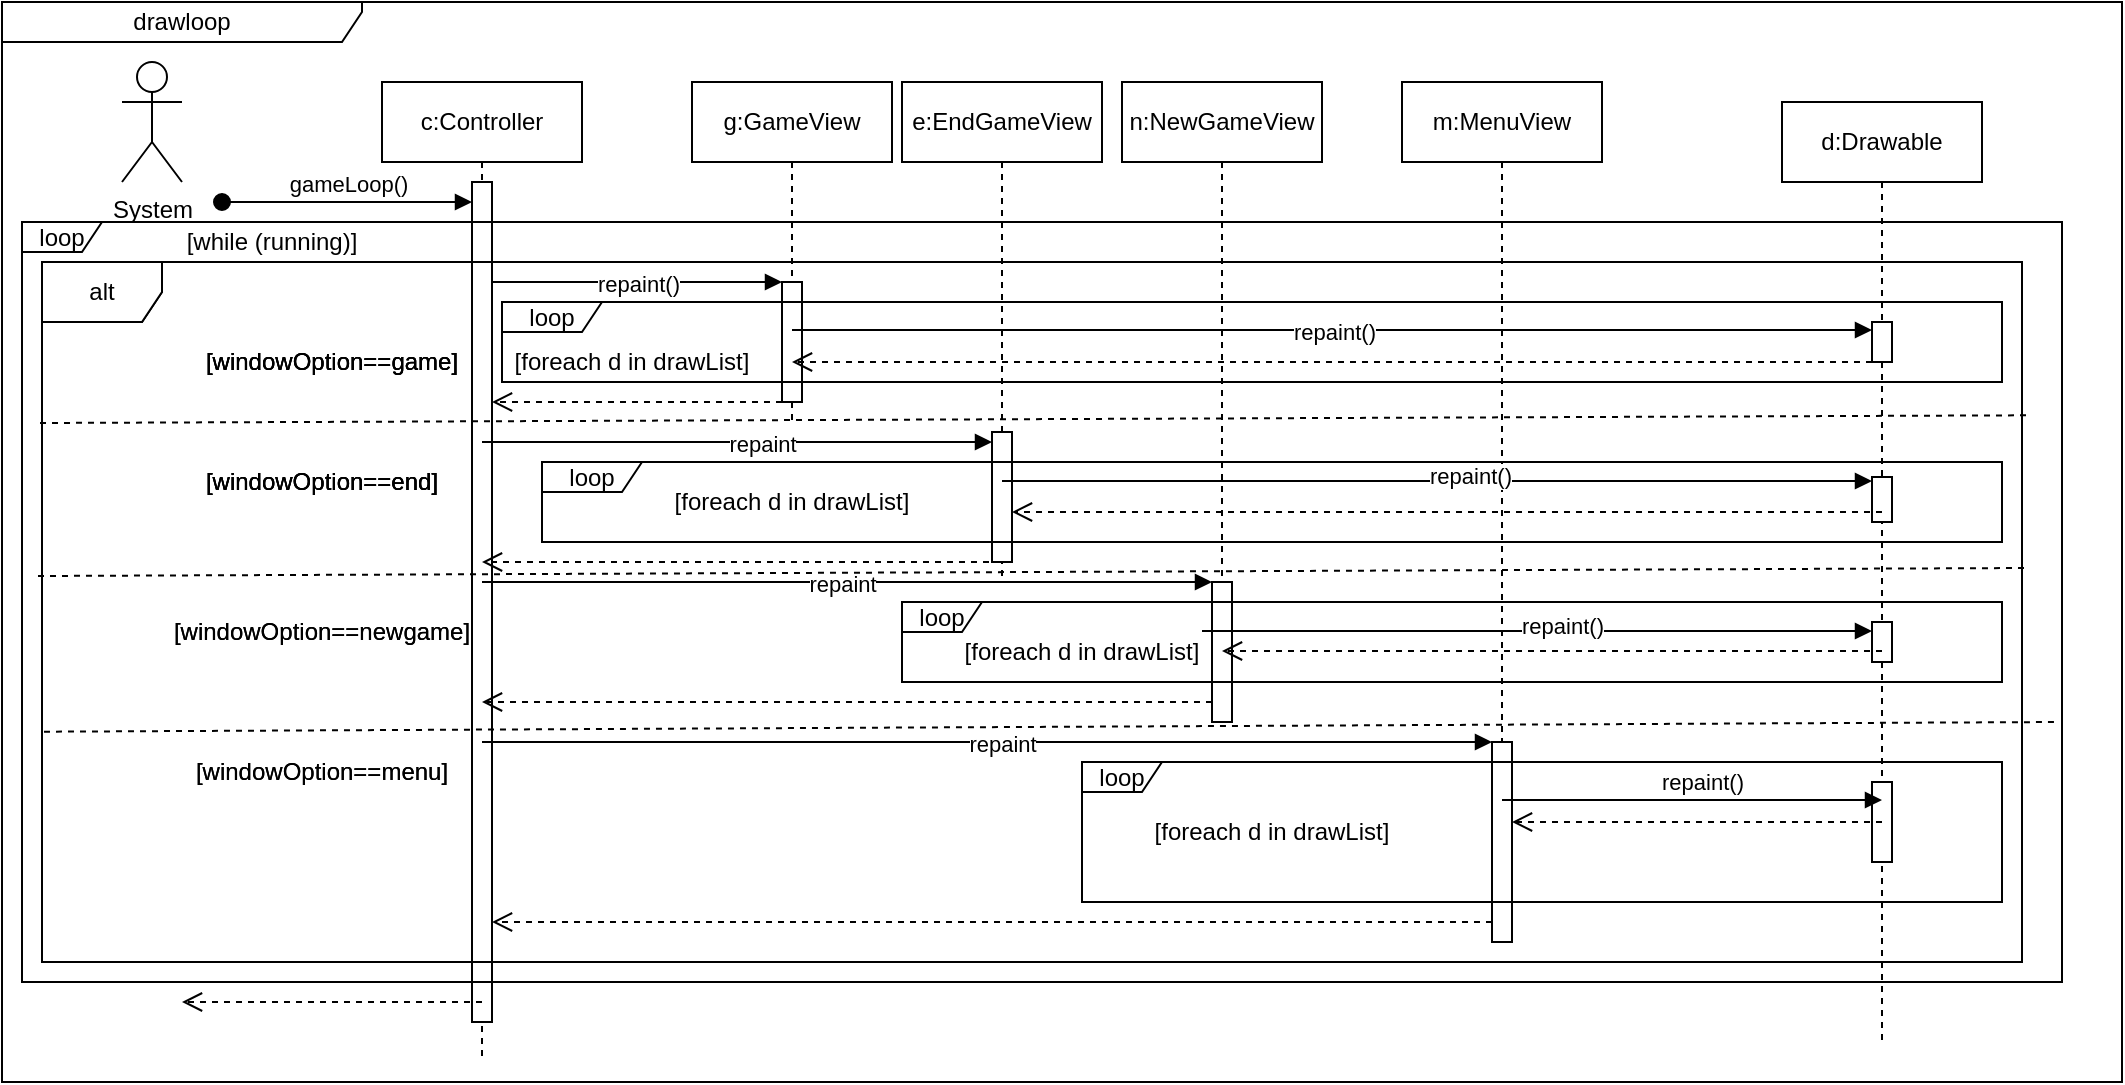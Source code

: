 <mxfile version="21.3.2" type="device">
  <diagram name="Page-1" id="2YBvvXClWsGukQMizWep">
    <mxGraphModel dx="2085" dy="684" grid="1" gridSize="10" guides="1" tooltips="1" connect="1" arrows="1" fold="1" page="1" pageScale="1" pageWidth="850" pageHeight="1100" math="0" shadow="0">
      <root>
        <mxCell id="0" />
        <mxCell id="1" parent="0" />
        <mxCell id="aM9ryv3xv72pqoxQDRHE-1" value="c:Controller" style="shape=umlLifeline;perimeter=lifelinePerimeter;whiteSpace=wrap;html=1;container=0;dropTarget=0;collapsible=0;recursiveResize=0;outlineConnect=0;portConstraint=eastwest;newEdgeStyle={&quot;edgeStyle&quot;:&quot;elbowEdgeStyle&quot;,&quot;elbow&quot;:&quot;vertical&quot;,&quot;curved&quot;:0,&quot;rounded&quot;:0};" parent="1" vertex="1">
          <mxGeometry x="100" y="40" width="100" height="490" as="geometry" />
        </mxCell>
        <mxCell id="aM9ryv3xv72pqoxQDRHE-2" value="" style="html=1;points=[];perimeter=orthogonalPerimeter;outlineConnect=0;targetShapes=umlLifeline;portConstraint=eastwest;newEdgeStyle={&quot;edgeStyle&quot;:&quot;elbowEdgeStyle&quot;,&quot;elbow&quot;:&quot;vertical&quot;,&quot;curved&quot;:0,&quot;rounded&quot;:0};" parent="aM9ryv3xv72pqoxQDRHE-1" vertex="1">
          <mxGeometry x="45" y="50" width="10" height="420" as="geometry" />
        </mxCell>
        <mxCell id="aM9ryv3xv72pqoxQDRHE-3" value="gameLoop()" style="html=1;verticalAlign=bottom;startArrow=oval;endArrow=block;startSize=8;edgeStyle=elbowEdgeStyle;elbow=vertical;curved=0;rounded=0;" parent="aM9ryv3xv72pqoxQDRHE-1" target="aM9ryv3xv72pqoxQDRHE-2" edge="1">
          <mxGeometry relative="1" as="geometry">
            <mxPoint x="-80" y="60" as="sourcePoint" />
            <Array as="points">
              <mxPoint x="-17" y="60" />
            </Array>
          </mxGeometry>
        </mxCell>
        <mxCell id="aM9ryv3xv72pqoxQDRHE-5" value="g:GameView" style="shape=umlLifeline;perimeter=lifelinePerimeter;whiteSpace=wrap;html=1;container=0;dropTarget=0;collapsible=0;recursiveResize=0;outlineConnect=0;portConstraint=eastwest;newEdgeStyle={&quot;edgeStyle&quot;:&quot;elbowEdgeStyle&quot;,&quot;elbow&quot;:&quot;vertical&quot;,&quot;curved&quot;:0,&quot;rounded&quot;:0};" parent="1" vertex="1">
          <mxGeometry x="255" y="40" width="100" height="170" as="geometry" />
        </mxCell>
        <mxCell id="aM9ryv3xv72pqoxQDRHE-6" value="" style="html=1;points=[];perimeter=orthogonalPerimeter;outlineConnect=0;targetShapes=umlLifeline;portConstraint=eastwest;newEdgeStyle={&quot;edgeStyle&quot;:&quot;elbowEdgeStyle&quot;,&quot;elbow&quot;:&quot;vertical&quot;,&quot;curved&quot;:0,&quot;rounded&quot;:0};" parent="aM9ryv3xv72pqoxQDRHE-5" vertex="1">
          <mxGeometry x="45" y="100" width="10" height="60" as="geometry" />
        </mxCell>
        <mxCell id="aM9ryv3xv72pqoxQDRHE-7" value="repaint()" style="html=1;verticalAlign=bottom;endArrow=block;edgeStyle=elbowEdgeStyle;elbow=vertical;curved=0;rounded=0;" parent="1" source="aM9ryv3xv72pqoxQDRHE-2" target="aM9ryv3xv72pqoxQDRHE-6" edge="1">
          <mxGeometry y="-10" relative="1" as="geometry">
            <mxPoint x="195" y="130" as="sourcePoint" />
            <Array as="points">
              <mxPoint x="200" y="140" />
              <mxPoint x="230" y="160" />
              <mxPoint x="190" y="130" />
            </Array>
            <mxPoint as="offset" />
          </mxGeometry>
        </mxCell>
        <mxCell id="aM9ryv3xv72pqoxQDRHE-8" value="" style="html=1;verticalAlign=bottom;endArrow=open;dashed=1;endSize=8;edgeStyle=elbowEdgeStyle;elbow=vertical;curved=0;rounded=0;" parent="1" source="aM9ryv3xv72pqoxQDRHE-6" target="aM9ryv3xv72pqoxQDRHE-2" edge="1">
          <mxGeometry relative="1" as="geometry">
            <mxPoint x="195" y="205" as="targetPoint" />
            <Array as="points">
              <mxPoint x="190" y="200" />
              <mxPoint x="210" y="190" />
              <mxPoint x="180" y="180" />
            </Array>
          </mxGeometry>
        </mxCell>
        <mxCell id="RtVYyTiSSM95ih-wjU4m-2" value="drawloop" style="shape=umlFrame;whiteSpace=wrap;html=1;pointerEvents=0;width=180;height=20;" parent="1" vertex="1">
          <mxGeometry x="-90" width="1060" height="540" as="geometry" />
        </mxCell>
        <mxCell id="RtVYyTiSSM95ih-wjU4m-4" value="[windowOption==game]" style="text;html=1;strokeColor=none;fillColor=none;align=center;verticalAlign=middle;whiteSpace=wrap;rounded=0;" parent="1" vertex="1">
          <mxGeometry x="50" y="165" width="50" height="30" as="geometry" />
        </mxCell>
        <mxCell id="RtVYyTiSSM95ih-wjU4m-5" value="e:EndGameView" style="shape=umlLifeline;perimeter=lifelinePerimeter;whiteSpace=wrap;html=1;container=0;dropTarget=0;collapsible=0;recursiveResize=0;outlineConnect=0;portConstraint=eastwest;newEdgeStyle={&quot;edgeStyle&quot;:&quot;elbowEdgeStyle&quot;,&quot;elbow&quot;:&quot;vertical&quot;,&quot;curved&quot;:0,&quot;rounded&quot;:0};" parent="1" vertex="1">
          <mxGeometry x="360" y="40" width="100" height="250" as="geometry" />
        </mxCell>
        <mxCell id="RtVYyTiSSM95ih-wjU4m-6" value="" style="html=1;points=[];perimeter=orthogonalPerimeter;outlineConnect=0;targetShapes=umlLifeline;portConstraint=eastwest;newEdgeStyle={&quot;edgeStyle&quot;:&quot;elbowEdgeStyle&quot;,&quot;elbow&quot;:&quot;vertical&quot;,&quot;curved&quot;:0,&quot;rounded&quot;:0};" parent="RtVYyTiSSM95ih-wjU4m-5" vertex="1">
          <mxGeometry x="45" y="175" width="10" height="65" as="geometry" />
        </mxCell>
        <mxCell id="RtVYyTiSSM95ih-wjU4m-7" value="repaint" style="html=1;verticalAlign=bottom;endArrow=block;edgeStyle=elbowEdgeStyle;elbow=vertical;curved=0;rounded=0;" parent="1" target="RtVYyTiSSM95ih-wjU4m-6" edge="1">
          <mxGeometry x="0.098" y="-10" relative="1" as="geometry">
            <mxPoint x="150" y="220" as="sourcePoint" />
            <Array as="points">
              <mxPoint x="220" y="220" />
              <mxPoint x="370" y="230" />
              <mxPoint x="330" y="220" />
              <mxPoint x="225" y="214.5" />
              <mxPoint x="185" y="184.5" />
            </Array>
            <mxPoint x="280" y="214.5" as="targetPoint" />
            <mxPoint as="offset" />
          </mxGeometry>
        </mxCell>
        <mxCell id="RtVYyTiSSM95ih-wjU4m-8" value="" style="html=1;verticalAlign=bottom;endArrow=open;dashed=1;endSize=8;edgeStyle=elbowEdgeStyle;elbow=vertical;curved=0;rounded=0;" parent="1" source="RtVYyTiSSM95ih-wjU4m-5" edge="1">
          <mxGeometry relative="1" as="geometry">
            <mxPoint x="150" y="280" as="targetPoint" />
            <Array as="points">
              <mxPoint x="260" y="280" />
              <mxPoint x="230" y="280" />
              <mxPoint x="270" y="270" />
              <mxPoint x="175" y="240" />
            </Array>
            <mxPoint x="280" y="240" as="sourcePoint" />
          </mxGeometry>
        </mxCell>
        <mxCell id="RtVYyTiSSM95ih-wjU4m-9" value="[windowOption==end]" style="text;html=1;strokeColor=none;fillColor=none;align=center;verticalAlign=middle;whiteSpace=wrap;rounded=0;" parent="1" vertex="1">
          <mxGeometry x="40" y="225" width="60" height="30" as="geometry" />
        </mxCell>
        <mxCell id="RtVYyTiSSM95ih-wjU4m-11" value="n:NewGameView" style="shape=umlLifeline;perimeter=lifelinePerimeter;whiteSpace=wrap;html=1;container=0;dropTarget=0;collapsible=0;recursiveResize=0;outlineConnect=0;portConstraint=eastwest;newEdgeStyle={&quot;edgeStyle&quot;:&quot;elbowEdgeStyle&quot;,&quot;elbow&quot;:&quot;vertical&quot;,&quot;curved&quot;:0,&quot;rounded&quot;:0};" parent="1" vertex="1">
          <mxGeometry x="470" y="40" width="100" height="320" as="geometry" />
        </mxCell>
        <mxCell id="RtVYyTiSSM95ih-wjU4m-12" value="" style="html=1;points=[];perimeter=orthogonalPerimeter;outlineConnect=0;targetShapes=umlLifeline;portConstraint=eastwest;newEdgeStyle={&quot;edgeStyle&quot;:&quot;elbowEdgeStyle&quot;,&quot;elbow&quot;:&quot;vertical&quot;,&quot;curved&quot;:0,&quot;rounded&quot;:0};" parent="RtVYyTiSSM95ih-wjU4m-11" vertex="1">
          <mxGeometry x="45" y="250" width="10" height="70" as="geometry" />
        </mxCell>
        <mxCell id="RtVYyTiSSM95ih-wjU4m-13" value="repaint" style="html=1;verticalAlign=bottom;endArrow=block;edgeStyle=elbowEdgeStyle;elbow=vertical;curved=0;rounded=0;" parent="1" target="RtVYyTiSSM95ih-wjU4m-12" edge="1">
          <mxGeometry x="-0.014" y="-10" relative="1" as="geometry">
            <mxPoint x="150" y="290" as="sourcePoint" />
            <Array as="points">
              <mxPoint x="470" y="290" />
              <mxPoint x="310" y="310" />
              <mxPoint x="350" y="300" />
              <mxPoint x="330" y="290" />
              <mxPoint x="225" y="284.5" />
              <mxPoint x="185" y="254.5" />
            </Array>
            <mxPoint x="405" y="290" as="targetPoint" />
            <mxPoint as="offset" />
          </mxGeometry>
        </mxCell>
        <mxCell id="RtVYyTiSSM95ih-wjU4m-14" value="" style="html=1;verticalAlign=bottom;endArrow=open;dashed=1;endSize=8;edgeStyle=elbowEdgeStyle;elbow=vertical;curved=0;rounded=0;" parent="1" source="RtVYyTiSSM95ih-wjU4m-12" edge="1">
          <mxGeometry relative="1" as="geometry">
            <mxPoint x="150" y="350" as="targetPoint" />
            <Array as="points">
              <mxPoint x="310" y="350" />
              <mxPoint x="330" y="320" />
              <mxPoint x="350" y="330" />
              <mxPoint x="175" y="310" />
            </Array>
            <mxPoint x="410" y="310" as="sourcePoint" />
          </mxGeometry>
        </mxCell>
        <mxCell id="RtVYyTiSSM95ih-wjU4m-15" value="[windowOption==newgame]" style="text;html=1;strokeColor=none;fillColor=none;align=center;verticalAlign=middle;whiteSpace=wrap;rounded=0;" parent="1" vertex="1">
          <mxGeometry x="40" y="300" width="60" height="30" as="geometry" />
        </mxCell>
        <mxCell id="RtVYyTiSSM95ih-wjU4m-18" value="m:MenuView" style="shape=umlLifeline;perimeter=lifelinePerimeter;whiteSpace=wrap;html=1;container=0;dropTarget=0;collapsible=0;recursiveResize=0;outlineConnect=0;portConstraint=eastwest;newEdgeStyle={&quot;edgeStyle&quot;:&quot;elbowEdgeStyle&quot;,&quot;elbow&quot;:&quot;vertical&quot;,&quot;curved&quot;:0,&quot;rounded&quot;:0};" parent="1" vertex="1">
          <mxGeometry x="610" y="40" width="100" height="430" as="geometry" />
        </mxCell>
        <mxCell id="RtVYyTiSSM95ih-wjU4m-19" value="" style="html=1;points=[];perimeter=orthogonalPerimeter;outlineConnect=0;targetShapes=umlLifeline;portConstraint=eastwest;newEdgeStyle={&quot;edgeStyle&quot;:&quot;elbowEdgeStyle&quot;,&quot;elbow&quot;:&quot;vertical&quot;,&quot;curved&quot;:0,&quot;rounded&quot;:0};" parent="RtVYyTiSSM95ih-wjU4m-18" vertex="1">
          <mxGeometry x="45" y="330" width="10" height="100" as="geometry" />
        </mxCell>
        <mxCell id="RtVYyTiSSM95ih-wjU4m-21" value="repaint" style="html=1;verticalAlign=bottom;endArrow=block;edgeStyle=elbowEdgeStyle;elbow=vertical;curved=0;rounded=0;" parent="1" target="RtVYyTiSSM95ih-wjU4m-19" edge="1">
          <mxGeometry x="0.03" y="-10" relative="1" as="geometry">
            <mxPoint x="150" y="370" as="sourcePoint" />
            <Array as="points">
              <mxPoint x="440" y="370" />
              <mxPoint x="470" y="370" />
              <mxPoint x="480" y="390" />
              <mxPoint x="330" y="370" />
              <mxPoint x="225" y="364.5" />
              <mxPoint x="185" y="334.5" />
            </Array>
            <mxPoint x="515" y="370" as="targetPoint" />
            <mxPoint as="offset" />
          </mxGeometry>
        </mxCell>
        <mxCell id="RtVYyTiSSM95ih-wjU4m-22" value="" style="html=1;verticalAlign=bottom;endArrow=open;dashed=1;endSize=8;edgeStyle=elbowEdgeStyle;elbow=vertical;curved=0;rounded=0;" parent="1" source="RtVYyTiSSM95ih-wjU4m-19" target="aM9ryv3xv72pqoxQDRHE-2" edge="1">
          <mxGeometry relative="1" as="geometry">
            <mxPoint x="150" y="400" as="targetPoint" />
            <Array as="points">
              <mxPoint x="460" y="460" />
              <mxPoint x="390" y="420" />
              <mxPoint x="360" y="400" />
              <mxPoint x="550" y="400" />
              <mxPoint x="175" y="390" />
            </Array>
            <mxPoint x="515" y="390" as="sourcePoint" />
          </mxGeometry>
        </mxCell>
        <mxCell id="RtVYyTiSSM95ih-wjU4m-24" value="[windowOption==menu]" style="text;html=1;strokeColor=none;fillColor=none;align=center;verticalAlign=middle;whiteSpace=wrap;rounded=0;" parent="1" vertex="1">
          <mxGeometry x="40" y="370" width="60" height="30" as="geometry" />
        </mxCell>
        <mxCell id="RtVYyTiSSM95ih-wjU4m-36" value="[while (running)]" style="text;html=1;strokeColor=none;fillColor=none;align=center;verticalAlign=middle;whiteSpace=wrap;rounded=0;" parent="1" vertex="1">
          <mxGeometry x="-40" y="110" width="170" height="20" as="geometry" />
        </mxCell>
        <mxCell id="JXOX3uz73Wwaf6WbtP9--2" value="loop" style="shape=umlFrame;whiteSpace=wrap;html=1;pointerEvents=0;width=40;height=15;" parent="1" vertex="1">
          <mxGeometry x="-80" y="110" width="1020" height="380" as="geometry" />
        </mxCell>
        <mxCell id="JXOX3uz73Wwaf6WbtP9--3" value="alt" style="shape=umlFrame;whiteSpace=wrap;html=1;pointerEvents=0;" parent="1" vertex="1">
          <mxGeometry x="-70" y="130" width="990" height="350" as="geometry" />
        </mxCell>
        <mxCell id="JXOX3uz73Wwaf6WbtP9--4" value="[windowOption==game]" style="text;html=1;strokeColor=none;fillColor=none;align=center;verticalAlign=middle;whiteSpace=wrap;rounded=0;" parent="1" vertex="1">
          <mxGeometry x="50" y="165" width="50" height="30" as="geometry" />
        </mxCell>
        <mxCell id="JXOX3uz73Wwaf6WbtP9--5" value="[windowOption==end]" style="text;html=1;strokeColor=none;fillColor=none;align=center;verticalAlign=middle;whiteSpace=wrap;rounded=0;" parent="1" vertex="1">
          <mxGeometry x="40" y="225" width="60" height="30" as="geometry" />
        </mxCell>
        <mxCell id="qFWBdqJI85hizo8IoVQo-1" value="System" style="shape=umlActor;verticalLabelPosition=bottom;verticalAlign=top;html=1;outlineConnect=0;" parent="1" vertex="1">
          <mxGeometry x="-30" y="30" width="30" height="60" as="geometry" />
        </mxCell>
        <mxCell id="qFWBdqJI85hizo8IoVQo-2" value="" style="html=1;verticalAlign=bottom;endArrow=open;dashed=1;endSize=8;edgeStyle=elbowEdgeStyle;elbow=vertical;curved=0;rounded=0;" parent="1" edge="1">
          <mxGeometry relative="1" as="geometry">
            <mxPoint y="500" as="targetPoint" />
            <Array as="points">
              <mxPoint y="500" />
              <mxPoint x="45" y="500" />
            </Array>
            <mxPoint x="150" y="500" as="sourcePoint" />
          </mxGeometry>
        </mxCell>
        <mxCell id="DYrwFmWDbxDsm342zLnB-1" value="d:Drawable" style="shape=umlLifeline;perimeter=lifelinePerimeter;whiteSpace=wrap;html=1;container=0;dropTarget=0;collapsible=0;recursiveResize=0;outlineConnect=0;portConstraint=eastwest;newEdgeStyle={&quot;edgeStyle&quot;:&quot;elbowEdgeStyle&quot;,&quot;elbow&quot;:&quot;vertical&quot;,&quot;curved&quot;:0,&quot;rounded&quot;:0};" parent="1" vertex="1">
          <mxGeometry x="800" y="50" width="100" height="470" as="geometry" />
        </mxCell>
        <mxCell id="DYrwFmWDbxDsm342zLnB-2" value="" style="html=1;points=[];perimeter=orthogonalPerimeter;outlineConnect=0;targetShapes=umlLifeline;portConstraint=eastwest;newEdgeStyle={&quot;edgeStyle&quot;:&quot;elbowEdgeStyle&quot;,&quot;elbow&quot;:&quot;vertical&quot;,&quot;curved&quot;:0,&quot;rounded&quot;:0};" parent="DYrwFmWDbxDsm342zLnB-1" vertex="1">
          <mxGeometry x="45" y="110" width="10" height="20" as="geometry" />
        </mxCell>
        <mxCell id="DYrwFmWDbxDsm342zLnB-3" value="" style="html=1;points=[];perimeter=orthogonalPerimeter;outlineConnect=0;targetShapes=umlLifeline;portConstraint=eastwest;newEdgeStyle={&quot;edgeStyle&quot;:&quot;elbowEdgeStyle&quot;,&quot;elbow&quot;:&quot;vertical&quot;,&quot;curved&quot;:0,&quot;rounded&quot;:0};" parent="DYrwFmWDbxDsm342zLnB-1" vertex="1">
          <mxGeometry x="45" y="187.5" width="10" height="22.5" as="geometry" />
        </mxCell>
        <mxCell id="DYrwFmWDbxDsm342zLnB-4" value="" style="html=1;points=[];perimeter=orthogonalPerimeter;outlineConnect=0;targetShapes=umlLifeline;portConstraint=eastwest;newEdgeStyle={&quot;edgeStyle&quot;:&quot;elbowEdgeStyle&quot;,&quot;elbow&quot;:&quot;vertical&quot;,&quot;curved&quot;:0,&quot;rounded&quot;:0};" parent="DYrwFmWDbxDsm342zLnB-1" vertex="1">
          <mxGeometry x="45" y="260" width="10" height="20" as="geometry" />
        </mxCell>
        <mxCell id="DYrwFmWDbxDsm342zLnB-5" value="" style="html=1;points=[];perimeter=orthogonalPerimeter;outlineConnect=0;targetShapes=umlLifeline;portConstraint=eastwest;newEdgeStyle={&quot;edgeStyle&quot;:&quot;elbowEdgeStyle&quot;,&quot;elbow&quot;:&quot;vertical&quot;,&quot;curved&quot;:0,&quot;rounded&quot;:0};" parent="DYrwFmWDbxDsm342zLnB-1" vertex="1">
          <mxGeometry x="45" y="340" width="10" height="40" as="geometry" />
        </mxCell>
        <mxCell id="DYrwFmWDbxDsm342zLnB-6" value="loop" style="shape=umlFrame;whiteSpace=wrap;html=1;pointerEvents=0;width=50;height=15;" parent="1" vertex="1">
          <mxGeometry x="160" y="150" width="750" height="40" as="geometry" />
        </mxCell>
        <mxCell id="DYrwFmWDbxDsm342zLnB-7" value="loop" style="shape=umlFrame;whiteSpace=wrap;html=1;pointerEvents=0;width=50;height=15;" parent="1" vertex="1">
          <mxGeometry x="180" y="230" width="730" height="40" as="geometry" />
        </mxCell>
        <mxCell id="DYrwFmWDbxDsm342zLnB-8" value="loop" style="shape=umlFrame;whiteSpace=wrap;html=1;pointerEvents=0;width=40;height=15;" parent="1" vertex="1">
          <mxGeometry x="360" y="300" width="550" height="40" as="geometry" />
        </mxCell>
        <mxCell id="DYrwFmWDbxDsm342zLnB-9" value="loop" style="shape=umlFrame;whiteSpace=wrap;html=1;pointerEvents=0;width=40;height=15;" parent="1" vertex="1">
          <mxGeometry x="450" y="380" width="460" height="70" as="geometry" />
        </mxCell>
        <mxCell id="DYrwFmWDbxDsm342zLnB-10" value="[foreach d in drawList]" style="text;html=1;strokeColor=none;fillColor=none;align=center;verticalAlign=middle;whiteSpace=wrap;rounded=0;" parent="1" vertex="1">
          <mxGeometry x="160" y="165" width="130" height="30" as="geometry" />
        </mxCell>
        <mxCell id="DYrwFmWDbxDsm342zLnB-11" value="[foreach d in drawList]" style="text;html=1;strokeColor=none;fillColor=none;align=center;verticalAlign=middle;whiteSpace=wrap;rounded=0;" parent="1" vertex="1">
          <mxGeometry x="240" y="235" width="130" height="30" as="geometry" />
        </mxCell>
        <mxCell id="DYrwFmWDbxDsm342zLnB-12" value="[foreach d in drawList]" style="text;html=1;strokeColor=none;fillColor=none;align=center;verticalAlign=middle;whiteSpace=wrap;rounded=0;" parent="1" vertex="1">
          <mxGeometry x="380" y="310" width="140" height="30" as="geometry" />
        </mxCell>
        <mxCell id="DYrwFmWDbxDsm342zLnB-13" value="[foreach d in drawList]" style="text;html=1;strokeColor=none;fillColor=none;align=center;verticalAlign=middle;whiteSpace=wrap;rounded=0;" parent="1" vertex="1">
          <mxGeometry x="470" y="400" width="150" height="30" as="geometry" />
        </mxCell>
        <mxCell id="DYrwFmWDbxDsm342zLnB-14" value="repaint()" style="html=1;verticalAlign=bottom;endArrow=block;edgeStyle=elbowEdgeStyle;elbow=vertical;curved=0;rounded=0;" parent="1" edge="1">
          <mxGeometry x="0.053" relative="1" as="geometry">
            <mxPoint x="660" y="399" as="sourcePoint" />
            <Array as="points">
              <mxPoint x="760" y="399" />
              <mxPoint x="730" y="383.5" />
              <mxPoint x="690" y="353.5" />
            </Array>
            <mxPoint x="850" y="399" as="targetPoint" />
            <mxPoint as="offset" />
          </mxGeometry>
        </mxCell>
        <mxCell id="DYrwFmWDbxDsm342zLnB-15" value="" style="html=1;verticalAlign=bottom;endArrow=open;dashed=1;endSize=8;edgeStyle=elbowEdgeStyle;elbow=vertical;curved=0;rounded=0;" parent="1" target="RtVYyTiSSM95ih-wjU4m-19" edge="1">
          <mxGeometry relative="1" as="geometry">
            <mxPoint x="720" y="410" as="targetPoint" />
            <Array as="points">
              <mxPoint x="775" y="410" />
              <mxPoint x="745" y="400" />
            </Array>
            <mxPoint x="850" y="410" as="sourcePoint" />
          </mxGeometry>
        </mxCell>
        <mxCell id="DYrwFmWDbxDsm342zLnB-17" value="repaint()" style="html=1;verticalAlign=bottom;endArrow=block;edgeStyle=elbowEdgeStyle;elbow=vertical;curved=0;rounded=0;" parent="1" target="DYrwFmWDbxDsm342zLnB-4" edge="1">
          <mxGeometry x="0.075" y="-5" relative="1" as="geometry">
            <mxPoint x="510" y="314.5" as="sourcePoint" />
            <Array as="points">
              <mxPoint x="610" y="314.5" />
              <mxPoint x="580" y="299" />
              <mxPoint x="540" y="269" />
            </Array>
            <mxPoint x="700" y="314.5" as="targetPoint" />
            <mxPoint y="1" as="offset" />
          </mxGeometry>
        </mxCell>
        <mxCell id="DYrwFmWDbxDsm342zLnB-18" value="" style="html=1;verticalAlign=bottom;endArrow=open;dashed=1;endSize=8;edgeStyle=elbowEdgeStyle;elbow=vertical;curved=0;rounded=0;entryX=1;entryY=0.5;entryDx=0;entryDy=0;" parent="1" target="DYrwFmWDbxDsm342zLnB-12" edge="1">
          <mxGeometry relative="1" as="geometry">
            <mxPoint x="530" y="325" as="targetPoint" />
            <Array as="points">
              <mxPoint x="775" y="324.5" />
              <mxPoint x="745" y="314.5" />
            </Array>
            <mxPoint x="850" y="324.5" as="sourcePoint" />
          </mxGeometry>
        </mxCell>
        <mxCell id="DYrwFmWDbxDsm342zLnB-19" value="repaint()" style="html=1;verticalAlign=bottom;endArrow=block;edgeStyle=elbowEdgeStyle;elbow=vertical;curved=0;rounded=0;" parent="1" target="DYrwFmWDbxDsm342zLnB-3" edge="1">
          <mxGeometry x="0.075" y="-5" relative="1" as="geometry">
            <mxPoint x="410" y="239.5" as="sourcePoint" />
            <Array as="points">
              <mxPoint x="510" y="239.5" />
              <mxPoint x="480" y="224" />
              <mxPoint x="440" y="194" />
            </Array>
            <mxPoint x="745" y="240" as="targetPoint" />
            <mxPoint y="1" as="offset" />
          </mxGeometry>
        </mxCell>
        <mxCell id="DYrwFmWDbxDsm342zLnB-20" value="" style="html=1;verticalAlign=bottom;endArrow=open;dashed=1;endSize=8;edgeStyle=elbowEdgeStyle;elbow=vertical;curved=0;rounded=0;" parent="1" target="RtVYyTiSSM95ih-wjU4m-6" edge="1">
          <mxGeometry relative="1" as="geometry">
            <mxPoint x="520" y="255.5" as="targetPoint" />
            <Array as="points">
              <mxPoint x="775" y="255" />
              <mxPoint x="745" y="245" />
            </Array>
            <mxPoint x="850" y="255" as="sourcePoint" />
          </mxGeometry>
        </mxCell>
        <mxCell id="DYrwFmWDbxDsm342zLnB-21" value="repaint()" style="html=1;verticalAlign=bottom;endArrow=block;edgeStyle=elbowEdgeStyle;elbow=vertical;curved=0;rounded=0;" parent="1" target="DYrwFmWDbxDsm342zLnB-2" edge="1">
          <mxGeometry x="0.002" y="-10" relative="1" as="geometry">
            <mxPoint x="305" y="164" as="sourcePoint" />
            <Array as="points">
              <mxPoint x="350" y="164" />
              <mxPoint x="380" y="184" />
              <mxPoint x="340" y="154" />
            </Array>
            <mxPoint x="450" y="164" as="targetPoint" />
            <mxPoint as="offset" />
          </mxGeometry>
        </mxCell>
        <mxCell id="DYrwFmWDbxDsm342zLnB-22" value="" style="html=1;verticalAlign=bottom;endArrow=open;dashed=1;endSize=8;edgeStyle=elbowEdgeStyle;elbow=vertical;curved=0;rounded=0;" parent="1" source="DYrwFmWDbxDsm342zLnB-2" edge="1">
          <mxGeometry relative="1" as="geometry">
            <mxPoint x="305" y="179.5" as="targetPoint" />
            <Array as="points">
              <mxPoint x="700" y="180" />
              <mxPoint x="820" y="170" />
              <mxPoint x="340" y="179.5" />
              <mxPoint x="360" y="169.5" />
              <mxPoint x="330" y="159.5" />
            </Array>
            <mxPoint x="450" y="179.5" as="sourcePoint" />
          </mxGeometry>
        </mxCell>
        <mxCell id="J3b5RZv5InC74DC24SQa-3" value="" style="endArrow=none;dashed=1;html=1;rounded=0;exitX=-0.001;exitY=0.23;exitDx=0;exitDy=0;exitPerimeter=0;entryX=1.004;entryY=0.219;entryDx=0;entryDy=0;entryPerimeter=0;" edge="1" parent="1" source="JXOX3uz73Wwaf6WbtP9--3" target="JXOX3uz73Wwaf6WbtP9--3">
          <mxGeometry width="50" height="50" relative="1" as="geometry">
            <mxPoint x="390" y="330" as="sourcePoint" />
            <mxPoint x="440" y="280" as="targetPoint" />
          </mxGeometry>
        </mxCell>
        <mxCell id="J3b5RZv5InC74DC24SQa-4" value="" style="endArrow=none;dashed=1;html=1;rounded=0;exitX=-0.001;exitY=0.23;exitDx=0;exitDy=0;exitPerimeter=0;entryX=1.004;entryY=0.219;entryDx=0;entryDy=0;entryPerimeter=0;" edge="1" parent="1">
          <mxGeometry width="50" height="50" relative="1" as="geometry">
            <mxPoint x="-72" y="287" as="sourcePoint" />
            <mxPoint x="923" y="283" as="targetPoint" />
          </mxGeometry>
        </mxCell>
        <mxCell id="J3b5RZv5InC74DC24SQa-5" value="" style="endArrow=none;dashed=1;html=1;rounded=0;exitX=0.001;exitY=0.671;exitDx=0;exitDy=0;exitPerimeter=0;entryX=1.004;entryY=0.219;entryDx=0;entryDy=0;entryPerimeter=0;" edge="1" parent="1" source="JXOX3uz73Wwaf6WbtP9--3">
          <mxGeometry width="50" height="50" relative="1" as="geometry">
            <mxPoint x="-57.5" y="364" as="sourcePoint" />
            <mxPoint x="937.5" y="360" as="targetPoint" />
          </mxGeometry>
        </mxCell>
        <mxCell id="J3b5RZv5InC74DC24SQa-6" value="alt" style="shape=umlFrame;whiteSpace=wrap;html=1;pointerEvents=0;" vertex="1" parent="1">
          <mxGeometry x="-70" y="130" width="990" height="350" as="geometry" />
        </mxCell>
        <mxCell id="J3b5RZv5InC74DC24SQa-7" value="[windowOption==game]" style="text;html=1;strokeColor=none;fillColor=none;align=center;verticalAlign=middle;whiteSpace=wrap;rounded=0;" vertex="1" parent="1">
          <mxGeometry x="50" y="165" width="50" height="30" as="geometry" />
        </mxCell>
        <mxCell id="J3b5RZv5InC74DC24SQa-8" value="[windowOption==end]" style="text;html=1;strokeColor=none;fillColor=none;align=center;verticalAlign=middle;whiteSpace=wrap;rounded=0;" vertex="1" parent="1">
          <mxGeometry x="40" y="225" width="60" height="30" as="geometry" />
        </mxCell>
        <mxCell id="J3b5RZv5InC74DC24SQa-9" value="[windowOption==newgame]" style="text;html=1;strokeColor=none;fillColor=none;align=center;verticalAlign=middle;whiteSpace=wrap;rounded=0;" vertex="1" parent="1">
          <mxGeometry x="40" y="300" width="60" height="30" as="geometry" />
        </mxCell>
        <mxCell id="J3b5RZv5InC74DC24SQa-10" value="[windowOption==menu]" style="text;html=1;strokeColor=none;fillColor=none;align=center;verticalAlign=middle;whiteSpace=wrap;rounded=0;" vertex="1" parent="1">
          <mxGeometry x="40" y="370" width="60" height="30" as="geometry" />
        </mxCell>
      </root>
    </mxGraphModel>
  </diagram>
</mxfile>
